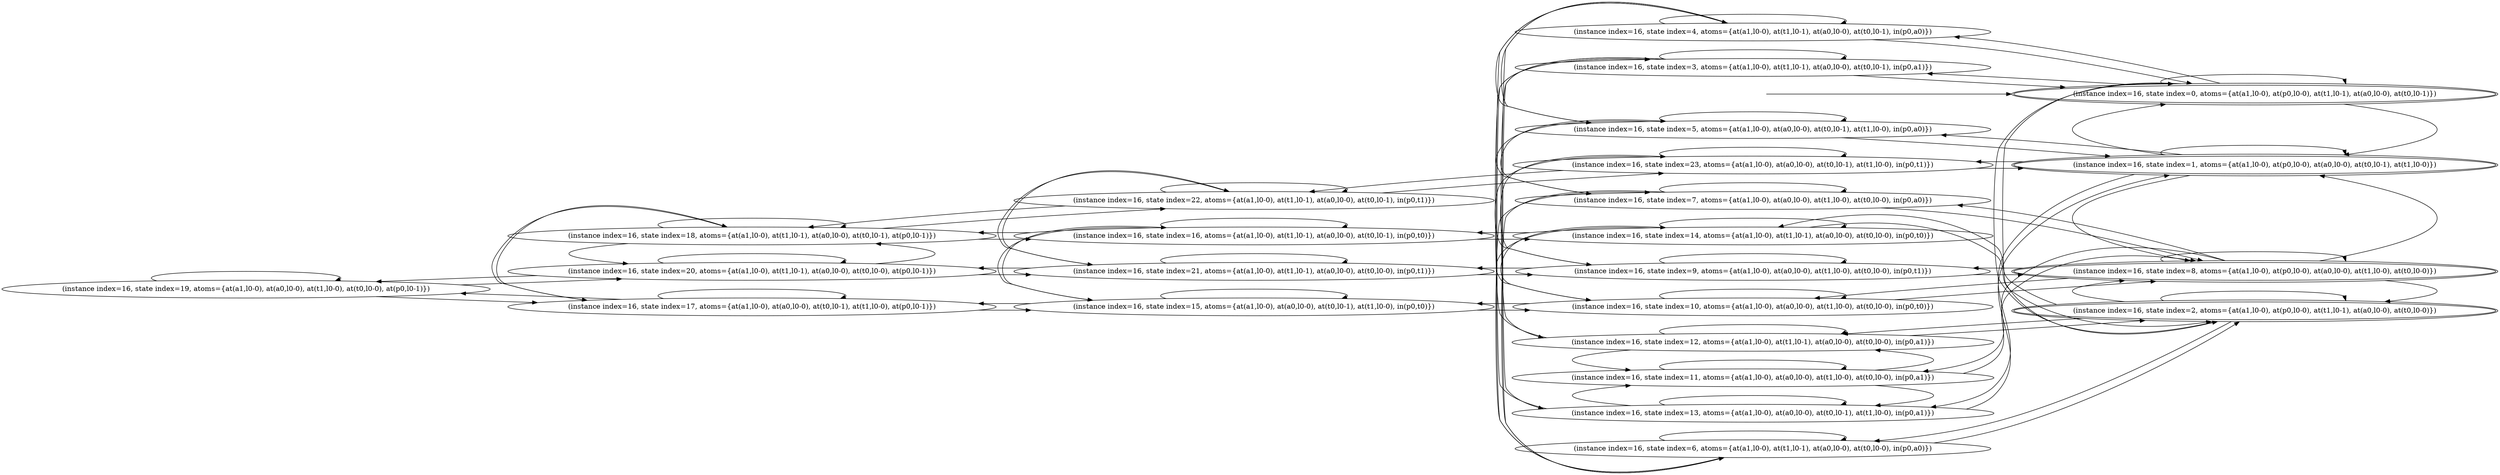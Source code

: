 digraph {
rankdir="LR"
s19[label="(instance index=16, state index=19, atoms={at(a1,l0-0), at(a0,l0-0), at(t1,l0-0), at(t0,l0-0), at(p0,l0-1)})"]
s17[label="(instance index=16, state index=17, atoms={at(a1,l0-0), at(a0,l0-0), at(t0,l0-1), at(t1,l0-0), at(p0,l0-1)})"]
s20[label="(instance index=16, state index=20, atoms={at(a1,l0-0), at(t1,l0-1), at(a0,l0-0), at(t0,l0-0), at(p0,l0-1)})"]
s18[label="(instance index=16, state index=18, atoms={at(a1,l0-0), at(t1,l0-1), at(a0,l0-0), at(t0,l0-1), at(p0,l0-1)})"]
s15[label="(instance index=16, state index=15, atoms={at(a1,l0-0), at(a0,l0-0), at(t0,l0-1), at(t1,l0-0), in(p0,t0)})"]
s21[label="(instance index=16, state index=21, atoms={at(a1,l0-0), at(t1,l0-1), at(a0,l0-0), at(t0,l0-0), in(p0,t1)})"]
s22[label="(instance index=16, state index=22, atoms={at(a1,l0-0), at(t1,l0-1), at(a0,l0-0), at(t0,l0-1), in(p0,t1)})"]
s16[label="(instance index=16, state index=16, atoms={at(a1,l0-0), at(t1,l0-1), at(a0,l0-0), at(t0,l0-1), in(p0,t0)})"]
s11[label="(instance index=16, state index=11, atoms={at(a1,l0-0), at(a0,l0-0), at(t1,l0-0), at(t0,l0-0), in(p0,a1)})"]
s10[label="(instance index=16, state index=10, atoms={at(a1,l0-0), at(a0,l0-0), at(t1,l0-0), at(t0,l0-0), in(p0,t0)})"]
s9[label="(instance index=16, state index=9, atoms={at(a1,l0-0), at(a0,l0-0), at(t1,l0-0), at(t0,l0-0), in(p0,t1)})"]
s7[label="(instance index=16, state index=7, atoms={at(a1,l0-0), at(a0,l0-0), at(t1,l0-0), at(t0,l0-0), in(p0,a0)})"]
s4[label="(instance index=16, state index=4, atoms={at(a1,l0-0), at(t1,l0-1), at(a0,l0-0), at(t0,l0-1), in(p0,a0)})"]
s5[label="(instance index=16, state index=5, atoms={at(a1,l0-0), at(a0,l0-0), at(t0,l0-1), at(t1,l0-0), in(p0,a0)})"]
s3[label="(instance index=16, state index=3, atoms={at(a1,l0-0), at(t1,l0-1), at(a0,l0-0), at(t0,l0-1), in(p0,a1)})"]
s14[label="(instance index=16, state index=14, atoms={at(a1,l0-0), at(t1,l0-1), at(a0,l0-0), at(t0,l0-0), in(p0,t0)})"]
s23[label="(instance index=16, state index=23, atoms={at(a1,l0-0), at(a0,l0-0), at(t0,l0-1), at(t1,l0-0), in(p0,t1)})"]
s6[label="(instance index=16, state index=6, atoms={at(a1,l0-0), at(t1,l0-1), at(a0,l0-0), at(t0,l0-0), in(p0,a0)})"]
s12[label="(instance index=16, state index=12, atoms={at(a1,l0-0), at(t1,l0-1), at(a0,l0-0), at(t0,l0-0), in(p0,a1)})"]
s13[label="(instance index=16, state index=13, atoms={at(a1,l0-0), at(a0,l0-0), at(t0,l0-1), at(t1,l0-0), in(p0,a1)})"]
s8[peripheries=2,label="(instance index=16, state index=8, atoms={at(a1,l0-0), at(p0,l0-0), at(a0,l0-0), at(t1,l0-0), at(t0,l0-0)})"]
s0[peripheries=2,label="(instance index=16, state index=0, atoms={at(a1,l0-0), at(p0,l0-0), at(t1,l0-1), at(a0,l0-0), at(t0,l0-1)})"]
s1[peripheries=2,label="(instance index=16, state index=1, atoms={at(a1,l0-0), at(p0,l0-0), at(a0,l0-0), at(t0,l0-1), at(t1,l0-0)})"]
s2[peripheries=2,label="(instance index=16, state index=2, atoms={at(a1,l0-0), at(p0,l0-0), at(t1,l0-1), at(a0,l0-0), at(t0,l0-0)})"]
Dangling [ label = "", style = invis ]
{ rank = same; Dangling }
Dangling -> s0
{ rank = same; s0}
{ rank = same; s17,s20,s18}
{ rank = same; s15,s21,s22,s16}
{ rank = same; s11,s10,s9,s7,s4,s5,s3,s14,s23,s6,s12,s13}
{ rank = same; s8,s0,s1,s2}
{
s19->s19
s19->s20
s19->s17
}
{
s17->s15
s17->s19
s17->s18
s17->s17
s20->s21
s20->s20
s20->s19
s20->s18
s18->s20
s18->s18
s18->s22
s18->s17
s18->s16
}
{
s15->s15
s15->s10
s15->s17
s15->s16
s21->s22
s21->s20
s21->s21
s21->s9
s22->s23
s22->s21
s22->s22
s22->s18
s16->s15
s16->s14
s16->s18
s16->s16
}
{
s11->s13
s11->s11
s11->s12
s11->s8
s10->s15
s10->s14
s10->s10
s10->s8
s9->s23
s9->s21
s9->s9
s9->s8
s7->s7
s7->s6
s7->s5
s7->s8
s4->s6
s4->s5
s4->s4
s4->s0
s5->s7
s5->s4
s5->s5
s5->s1
s3->s13
s3->s3
s3->s12
s3->s0
s14->s14
s14->s2
s14->s10
s14->s16
s23->s23
s23->s22
s23->s9
s23->s1
s6->s7
s6->s4
s6->s6
s6->s2
s12->s12
s12->s2
s12->s11
s12->s3
s13->s13
s13->s1
s13->s3
s13->s11
}
{
s8->s11
s8->s10
s8->s7
s8->s9
s8->s2
s8->s8
s8->s1
s0->s4
s0->s3
s0->s2
s0->s1
s0->s0
s1->s23
s1->s13
s1->s5
s1->s8
s1->s1
s1->s0
s2->s12
s2->s8
s2->s6
s2->s2
s2->s14
s2->s0
}
}
